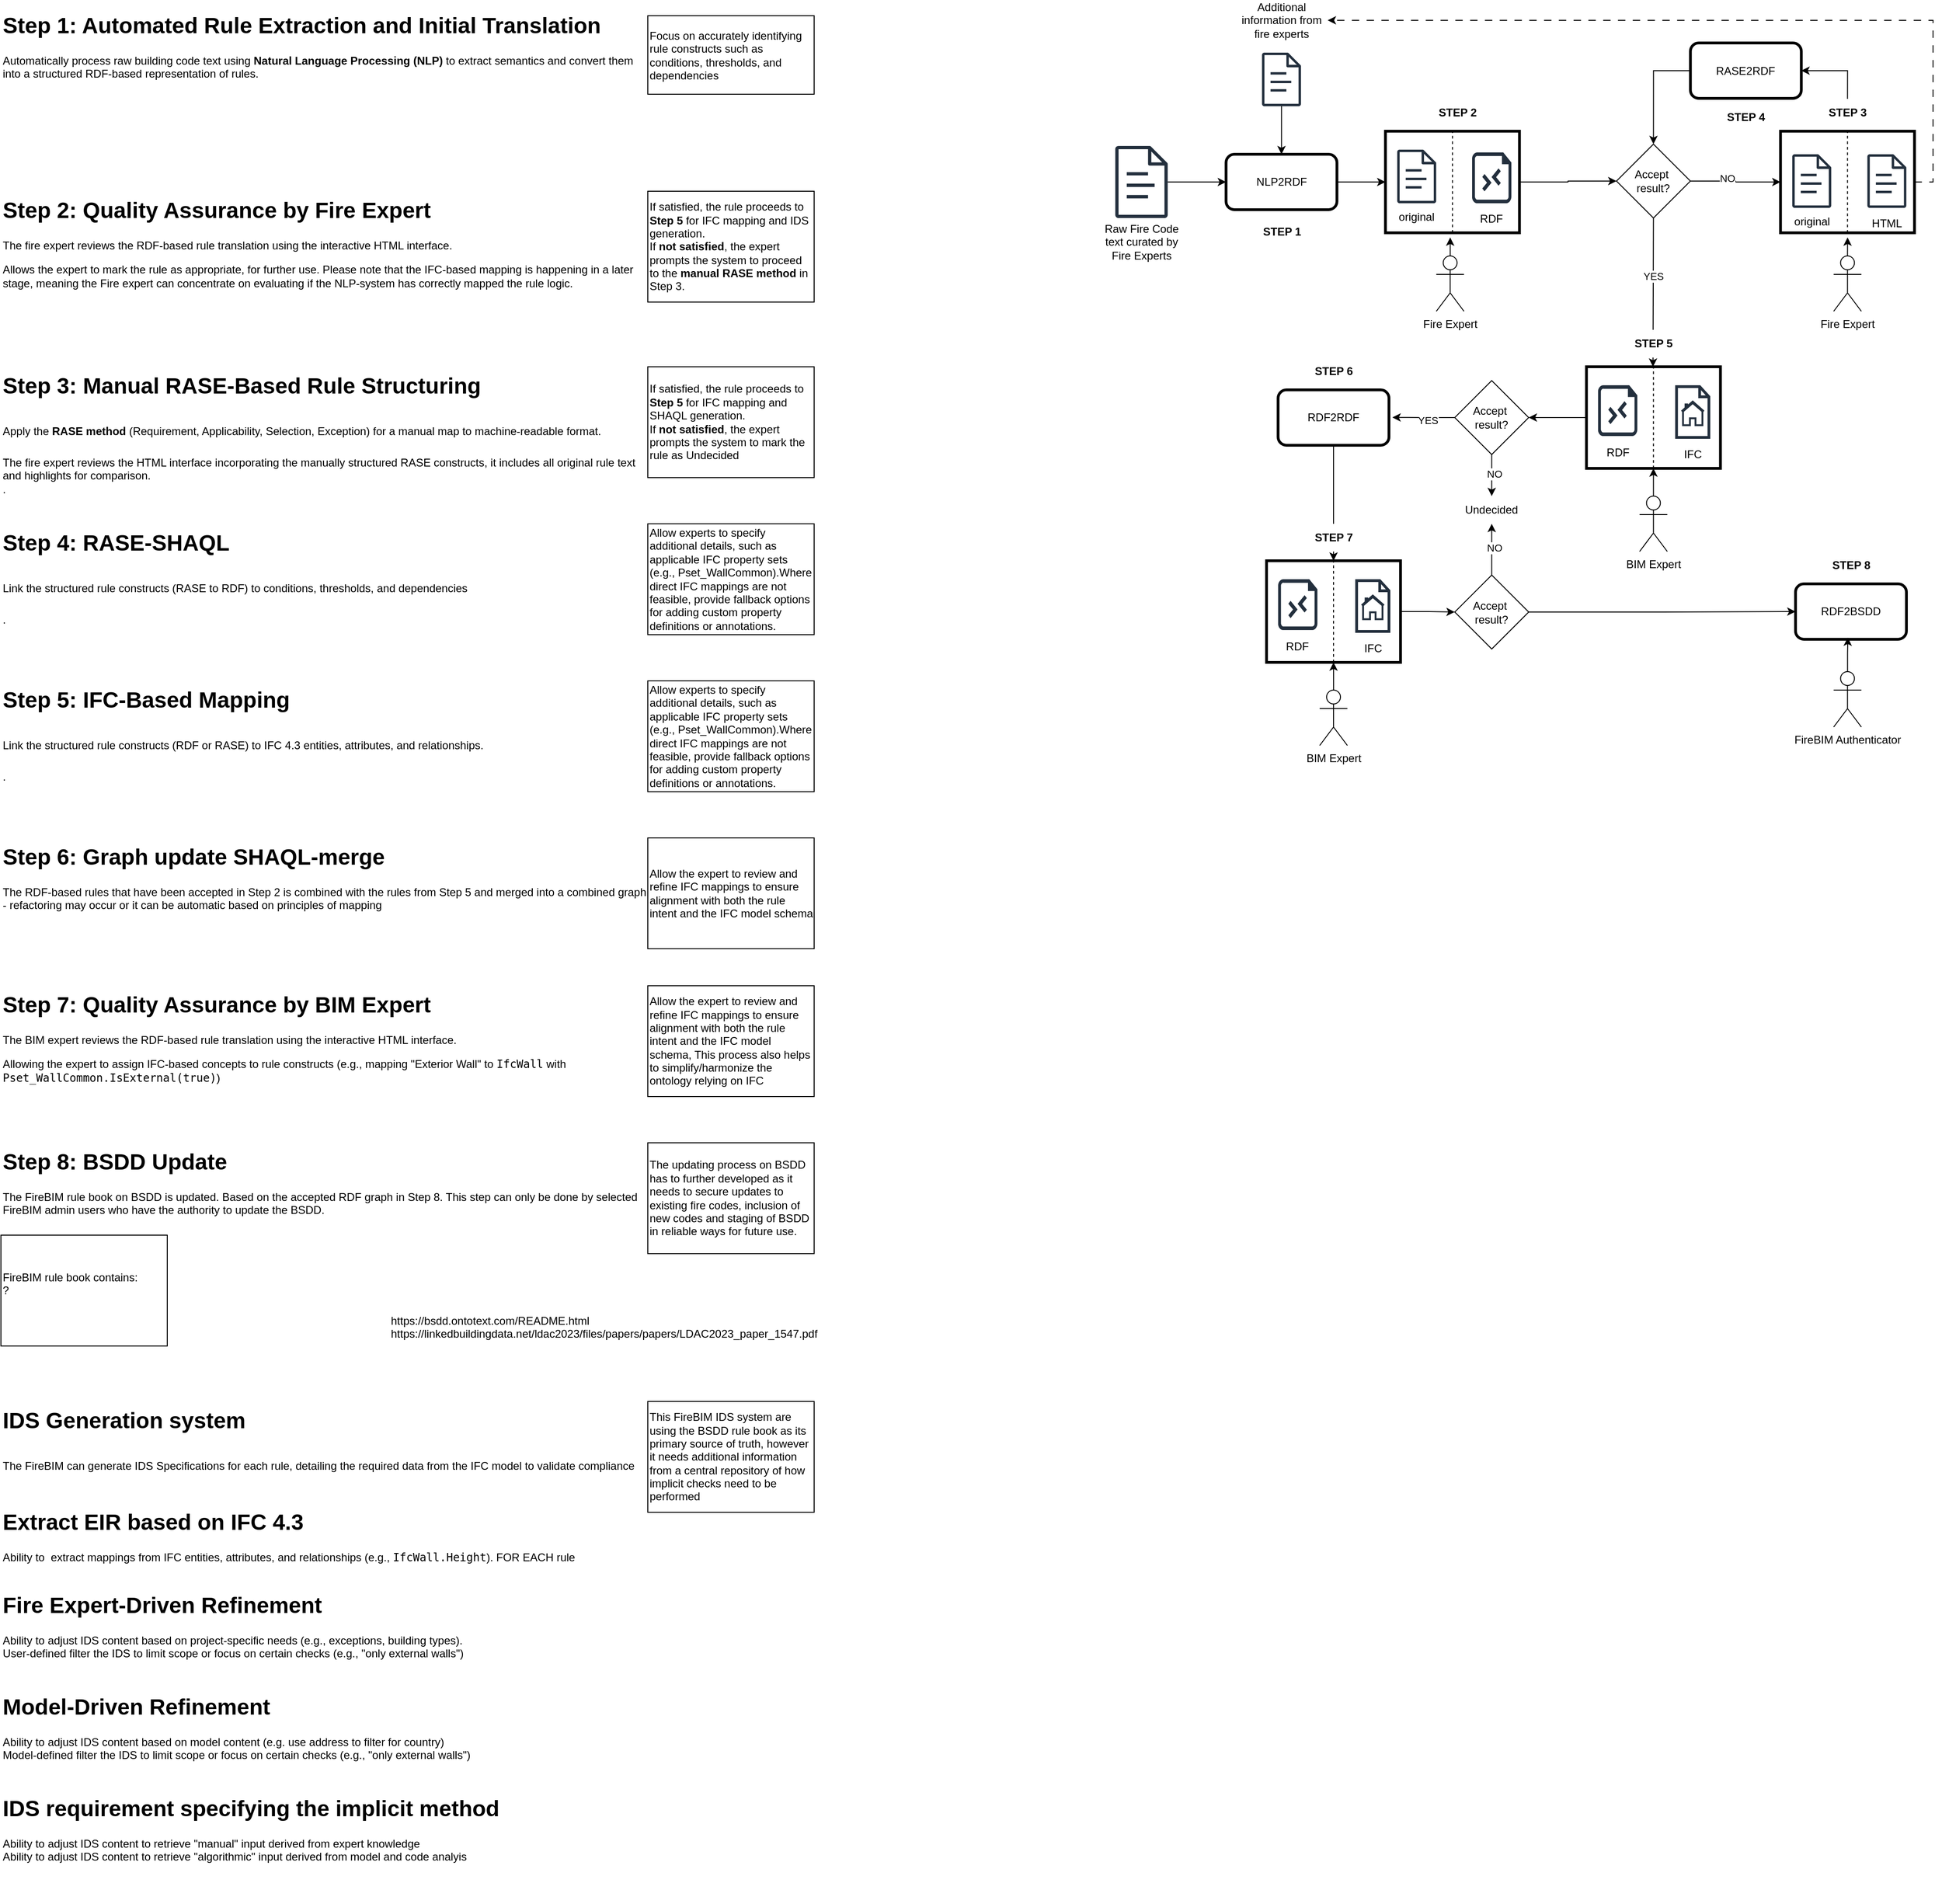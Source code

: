 <mxfile version="24.8.6">
  <diagram name="Page-1" id="r5hVRslawZsMWMXb4wWY">
    <mxGraphModel dx="1509" dy="903" grid="1" gridSize="10" guides="1" tooltips="1" connect="1" arrows="1" fold="1" page="1" pageScale="1" pageWidth="850" pageHeight="1100" math="0" shadow="0">
      <root>
        <mxCell id="0" />
        <mxCell id="1" parent="0" />
        <mxCell id="cowbU3c1tZKaxY06-JKs-1" value="&lt;h1 style=&quot;margin-top: 0px;&quot;&gt;Step 1: Automated Rule Extraction and Initial Translation&lt;/h1&gt;&lt;p&gt;&lt;span style=&quot;background-color: initial;&quot;&gt;Automatically process raw building code text using &lt;/span&gt;&lt;strong style=&quot;background-color: initial;&quot;&gt;Natural Language Processing (NLP)&lt;/strong&gt;&lt;span style=&quot;background-color: initial;&quot;&gt; to extract semantics and convert them into a structured RDF-based representation of rules.&lt;/span&gt;&lt;/p&gt;" style="text;html=1;whiteSpace=wrap;overflow=hidden;rounded=0;" vertex="1" parent="1">
          <mxGeometry x="40" y="50" width="700" height="130" as="geometry" />
        </mxCell>
        <mxCell id="cowbU3c1tZKaxY06-JKs-2" value="Focus on accurately identifying rule constructs such as conditions, thresholds, and dependencies" style="rounded=0;whiteSpace=wrap;html=1;align=left;" vertex="1" parent="1">
          <mxGeometry x="740" y="60" width="180" height="85" as="geometry" />
        </mxCell>
        <mxCell id="cowbU3c1tZKaxY06-JKs-3" value="&lt;h1 style=&quot;margin-top: 0px;&quot;&gt;Step 2: Quality Assurance by Fire Expert&lt;/h1&gt;&lt;p&gt;The fire expert reviews the RDF-based rule translation using the interactive HTML interface.&lt;/p&gt;&lt;p&gt;Allows the expert to mark the rule as appropriate, for further use. Please note that the IFC-based mapping is happening in a later stage, meaning the Fire expert can concentrate on evaluating if the NLP-system has correctly mapped the rule logic.&amp;nbsp;&amp;nbsp;&lt;/p&gt;" style="text;html=1;whiteSpace=wrap;overflow=hidden;rounded=0;" vertex="1" parent="1">
          <mxGeometry x="40" y="250" width="700" height="120" as="geometry" />
        </mxCell>
        <mxCell id="cowbU3c1tZKaxY06-JKs-5" value="If satisfied, the rule proceeds to &lt;strong&gt;Step 5&lt;/strong&gt; for IFC mapping and IDS generation.&lt;div&gt;If &lt;strong&gt;not satisfied&lt;/strong&gt;, the expert prompts the system to proceed to the &lt;strong&gt;manual RASE method&lt;/strong&gt; in Step 3.&lt;/div&gt;" style="rounded=0;whiteSpace=wrap;html=1;align=left;" vertex="1" parent="1">
          <mxGeometry x="740" y="250" width="180" height="120" as="geometry" />
        </mxCell>
        <mxCell id="cowbU3c1tZKaxY06-JKs-6" value="&lt;h1 style=&quot;margin-top: 0px;&quot;&gt;Step 3:&amp;nbsp;&lt;span style=&quot;background-color: initial;&quot;&gt;Manual RASE-Based Rule Structuring&lt;/span&gt;&lt;/h1&gt;&lt;h1 style=&quot;margin-top: 0px;&quot;&gt;&lt;span style=&quot;background-color: initial; font-size: 12px; font-weight: normal;&quot;&gt;Apply the &lt;/span&gt;&lt;strong style=&quot;background-color: initial; font-size: 12px;&quot;&gt;RASE method&lt;/strong&gt;&lt;span style=&quot;background-color: initial; font-size: 12px; font-weight: normal;&quot;&gt; (Requirement, Applicability, Selection, Exception) for a manual map to&lt;/span&gt;&lt;span style=&quot;background-color: initial; font-size: 12px; font-weight: normal;&quot;&gt;&amp;nbsp;machine-readable format&lt;/span&gt;&lt;span style=&quot;background-color: initial; font-size: 12px; font-weight: normal;&quot;&gt;.&lt;/span&gt;&lt;/h1&gt;&lt;div&gt;&lt;span style=&quot;background-color: initial;&quot;&gt;The fire expert reviews the&amp;nbsp;&lt;/span&gt;HTML interface incorporating the manually structured RASE constructs, it includes all original rule text and highlights for comparison.&lt;span style=&quot;background-color: initial; font-size: 12px; font-weight: normal;&quot;&gt;&lt;/span&gt;&lt;/div&gt;&lt;div&gt;.&lt;/div&gt;" style="text;html=1;whiteSpace=wrap;overflow=hidden;rounded=0;" vertex="1" parent="1">
          <mxGeometry x="40" y="440" width="700" height="150" as="geometry" />
        </mxCell>
        <mxCell id="cowbU3c1tZKaxY06-JKs-7" value="If satisfied, the rule proceeds to &lt;strong&gt;Step 5&lt;/strong&gt; for IFC mapping and SHAQL generation.&lt;div&gt;If &lt;strong&gt;not satisfied&lt;/strong&gt;, the expert prompts the system to mark the rule as Undecided&lt;/div&gt;" style="rounded=0;whiteSpace=wrap;html=1;align=left;" vertex="1" parent="1">
          <mxGeometry x="740" y="440" width="180" height="120" as="geometry" />
        </mxCell>
        <mxCell id="cowbU3c1tZKaxY06-JKs-8" value="&lt;h1 style=&quot;margin-top: 0px;&quot;&gt;Step 5:&amp;nbsp;&lt;span style=&quot;background-color: initial;&quot;&gt;IFC-Based Mapping&lt;/span&gt;&lt;/h1&gt;&lt;h1 style=&quot;margin-top: 0px;&quot;&gt;&lt;span style=&quot;font-size: 12px; font-weight: 400;&quot;&gt;Link the structured rule constructs (RDF or RASE) to IFC 4.3 entities, attributes, and relationships.&lt;/span&gt;&lt;/h1&gt;&lt;div&gt;.&lt;/div&gt;" style="text;html=1;whiteSpace=wrap;overflow=hidden;rounded=0;" vertex="1" parent="1">
          <mxGeometry x="40" y="780" width="700" height="150" as="geometry" />
        </mxCell>
        <mxCell id="cowbU3c1tZKaxY06-JKs-9" value="Allow experts to specify additional details, such as applicable IFC property sets (e.g., Pset_WallCommon).Where direct IFC mappings are not feasible, provide fallback options for adding custom property definitions or annotations." style="rounded=0;whiteSpace=wrap;html=1;align=left;" vertex="1" parent="1">
          <mxGeometry x="740" y="780" width="180" height="120" as="geometry" />
        </mxCell>
        <mxCell id="cowbU3c1tZKaxY06-JKs-10" value="&lt;h1 style=&quot;margin-top: 0px;&quot;&gt;Step 4: RASE-SHAQL&lt;/h1&gt;&lt;h1 style=&quot;margin-top: 0px;&quot;&gt;&lt;span style=&quot;font-size: 12px; font-weight: 400;&quot;&gt;Link the structured rule constructs (RASE to RDF) to&amp;nbsp;&lt;/span&gt;&lt;span style=&quot;background-color: initial; font-size: 12px; font-weight: normal;&quot;&gt;conditions, thresholds, and dependencies&lt;/span&gt;&lt;/h1&gt;&lt;div&gt;.&lt;/div&gt;" style="text;html=1;whiteSpace=wrap;overflow=hidden;rounded=0;" vertex="1" parent="1">
          <mxGeometry x="40" y="610" width="700" height="150" as="geometry" />
        </mxCell>
        <mxCell id="cowbU3c1tZKaxY06-JKs-11" value="Allow experts to specify additional details, such as applicable IFC property sets (e.g., Pset_WallCommon).Where direct IFC mappings are not feasible, provide fallback options for adding custom property definitions or annotations." style="rounded=0;whiteSpace=wrap;html=1;align=left;" vertex="1" parent="1">
          <mxGeometry x="740" y="610" width="180" height="120" as="geometry" />
        </mxCell>
        <mxCell id="cowbU3c1tZKaxY06-JKs-12" value="&lt;h1 style=&quot;margin-top: 0px;&quot;&gt;Step 6: Graph update SHAQL-merge&lt;/h1&gt;&lt;p&gt;The RDF-based rules that have been accepted in Step 2 is combined with the rules from Step 5 and merged into a combined graph - refactoring may occur or it can be automatic based on principles of mapping&lt;/p&gt;" style="text;html=1;whiteSpace=wrap;overflow=hidden;rounded=0;" vertex="1" parent="1">
          <mxGeometry x="40" y="950" width="700" height="120" as="geometry" />
        </mxCell>
        <mxCell id="cowbU3c1tZKaxY06-JKs-13" value="Allow the expert to review and refine IFC mappings to ensure alignment with both the rule intent and the IFC model schema" style="rounded=0;whiteSpace=wrap;html=1;align=left;" vertex="1" parent="1">
          <mxGeometry x="740" y="950" width="180" height="120" as="geometry" />
        </mxCell>
        <mxCell id="cowbU3c1tZKaxY06-JKs-14" value="&lt;h1 style=&quot;margin-top: 0px;&quot;&gt;Step 7: Quality Assurance by BIM Expert&lt;/h1&gt;&lt;p&gt;The BIM expert reviews the RDF-based rule translation using the interactive HTML interface.&lt;/p&gt;&lt;p&gt;Allowing the expert to assign IFC-based concepts to rule constructs (e.g., mapping &quot;Exterior Wall&quot; to &lt;code&gt;IfcWall&lt;/code&gt; with &lt;code&gt;Pset_WallCommon.IsExternal(true)&lt;/code&gt;)&lt;/p&gt;" style="text;html=1;whiteSpace=wrap;overflow=hidden;rounded=0;" vertex="1" parent="1">
          <mxGeometry x="40" y="1110" width="700" height="120" as="geometry" />
        </mxCell>
        <mxCell id="cowbU3c1tZKaxY06-JKs-15" value="Allow the expert to review and refine IFC mappings to ensure alignment with both the rule intent and the IFC model schema, This process also helps to simplify/harmonize the ontology relying on IFC" style="rounded=0;whiteSpace=wrap;html=1;align=left;" vertex="1" parent="1">
          <mxGeometry x="740" y="1110" width="180" height="120" as="geometry" />
        </mxCell>
        <mxCell id="cowbU3c1tZKaxY06-JKs-16" value="&lt;h1 style=&quot;margin-top: 0px;&quot;&gt;Step 8: BSDD Update&lt;/h1&gt;&lt;p&gt;The FireBIM rule book on BSDD is updated. Based on the accepted RDF graph in Step 8. This step can only be done by selected FireBIM admin users who have the authority to update the BSDD.&amp;nbsp;&lt;br&gt;&amp;nbsp;&amp;nbsp;&lt;/p&gt;" style="text;html=1;whiteSpace=wrap;overflow=hidden;rounded=0;" vertex="1" parent="1">
          <mxGeometry x="40" y="1280" width="700" height="120" as="geometry" />
        </mxCell>
        <mxCell id="cowbU3c1tZKaxY06-JKs-17" value="The updating process on BSDD has to further developed as it needs to secure updates to existing fire codes, inclusion of new codes and staging of BSDD in reliable ways for future use." style="rounded=0;whiteSpace=wrap;html=1;align=left;" vertex="1" parent="1">
          <mxGeometry x="740" y="1280" width="180" height="120" as="geometry" />
        </mxCell>
        <mxCell id="cowbU3c1tZKaxY06-JKs-18" value="&lt;h1 style=&quot;margin-top: 0px;&quot;&gt;&lt;span style=&quot;background-color: initial;&quot;&gt;IDS Generation system&lt;/span&gt;&lt;/h1&gt;&lt;h1 style=&quot;margin-top: 0px;&quot;&gt;&lt;span style=&quot;background-color: initial; font-size: 12px; font-weight: normal;&quot;&gt;The FireBIM can g&lt;/span&gt;&lt;span style=&quot;background-color: initial; font-size: 12px; font-weight: normal;&quot;&gt;enerate IDS Specifications&amp;nbsp;&lt;/span&gt;&lt;span style=&quot;background-color: initial; font-size: 12px; font-weight: normal;&quot;&gt;for each rule, detailing the required data from the IFC model to validate compliance&lt;/span&gt;&lt;/h1&gt;" style="text;html=1;whiteSpace=wrap;overflow=hidden;rounded=0;" vertex="1" parent="1">
          <mxGeometry x="40" y="1560" width="700" height="120" as="geometry" />
        </mxCell>
        <mxCell id="cowbU3c1tZKaxY06-JKs-19" value="This FireBIM IDS system are using the BSDD rule book as its primary source of truth, however it needs additional information from a central repository of how implicit checks need to be performed" style="rounded=0;whiteSpace=wrap;html=1;align=left;" vertex="1" parent="1">
          <mxGeometry x="740" y="1560" width="180" height="120" as="geometry" />
        </mxCell>
        <mxCell id="cowbU3c1tZKaxY06-JKs-20" value="&lt;h1 style=&quot;margin-top: 0px;&quot;&gt;Extract EIR based on IFC 4.3&lt;/h1&gt;&lt;div&gt;Ability to&amp;nbsp; extract mappings from IFC entities, attributes, and relationships (e.g., &lt;code&gt;IfcWall.Height&lt;/code&gt;). FOR EACH rule&lt;/div&gt;&lt;p&gt;&amp;nbsp;&amp;nbsp;&lt;/p&gt;" style="text;html=1;whiteSpace=wrap;overflow=hidden;rounded=0;" vertex="1" parent="1">
          <mxGeometry x="40" y="1670" width="700" height="120" as="geometry" />
        </mxCell>
        <mxCell id="cowbU3c1tZKaxY06-JKs-21" value="FireBIM rule book contains:&lt;br&gt;?&lt;br&gt;&lt;div&gt;&lt;br&gt;&lt;/div&gt;" style="rounded=0;whiteSpace=wrap;html=1;align=left;" vertex="1" parent="1">
          <mxGeometry x="40" y="1380" width="180" height="120" as="geometry" />
        </mxCell>
        <UserObject label="https://bsdd.ontotext.com/README.html&#xa;https://linkedbuildingdata.net/ldac2023/files/papers/papers/LDAC2023_paper_1547.pdf" link="chrome-extension://efaidnbmnnnibpcajpcglclefindmkaj/https://linkedbuildingdata.net/ldac2023/files/papers/papers/LDAC2023_paper_1547.pdf" id="cowbU3c1tZKaxY06-JKs-22">
          <mxCell style="text;whiteSpace=wrap;" vertex="1" parent="1">
            <mxGeometry x="460" y="1459" width="560" height="50" as="geometry" />
          </mxCell>
        </UserObject>
        <mxCell id="cowbU3c1tZKaxY06-JKs-23" value="&lt;h1 style=&quot;margin-top: 0px;&quot;&gt;Fire Expert-Driven Refinement&lt;/h1&gt;&lt;div&gt;Ability to&amp;nbsp;&lt;span style=&quot;background-color: initial;&quot;&gt;adjust IDS content based on project-specific needs (e.g., exceptions, building types).&lt;/span&gt;&lt;br&gt;&lt;/div&gt;&lt;div&gt;User-defined filter the IDS to limit scope or focus on certain checks (e.g., &quot;only external walls&quot;)&lt;span style=&quot;background-color: initial;&quot;&gt;&lt;/span&gt;&lt;/div&gt;" style="text;html=1;whiteSpace=wrap;overflow=hidden;rounded=0;" vertex="1" parent="1">
          <mxGeometry x="40" y="1760" width="700" height="120" as="geometry" />
        </mxCell>
        <mxCell id="cowbU3c1tZKaxY06-JKs-24" value="&lt;h1 style=&quot;margin-top: 0px;&quot;&gt;Model-Driven Refinement&lt;/h1&gt;&lt;div&gt;Ability to&amp;nbsp;&lt;span style=&quot;background-color: initial;&quot;&gt;adjust IDS content based on model content (e.g. use address to filter for country)&lt;/span&gt;&lt;br&gt;&lt;/div&gt;&lt;div&gt;Model-defined filter the IDS to limit scope or focus on certain checks (e.g., &quot;only external walls&quot;)&lt;span style=&quot;background-color: initial;&quot;&gt;&lt;/span&gt;&lt;/div&gt;" style="text;html=1;whiteSpace=wrap;overflow=hidden;rounded=0;" vertex="1" parent="1">
          <mxGeometry x="40" y="1870" width="700" height="120" as="geometry" />
        </mxCell>
        <mxCell id="cowbU3c1tZKaxY06-JKs-25" value="&lt;h1 style=&quot;margin-top: 0px;&quot;&gt;IDS requirement specifying the implicit method&lt;/h1&gt;&lt;div&gt;Ability to&amp;nbsp;&lt;span style=&quot;background-color: initial;&quot;&gt;adjust IDS content to retrieve &quot;manual&quot; input derived from expert knowledge&lt;/span&gt;&lt;br&gt;&lt;/div&gt;&lt;div&gt;Ability to adjust IDS content to retrieve &quot;algorithmic&quot; input derived from model and code analyis&lt;/div&gt;" style="text;html=1;whiteSpace=wrap;overflow=hidden;rounded=0;" vertex="1" parent="1">
          <mxGeometry x="40" y="1980" width="700" height="120" as="geometry" />
        </mxCell>
        <mxCell id="cowbU3c1tZKaxY06-JKs-39" style="edgeStyle=orthogonalEdgeStyle;rounded=0;orthogonalLoop=1;jettySize=auto;html=1;exitX=1;exitY=0.5;exitDx=0;exitDy=0;entryX=0;entryY=0.5;entryDx=0;entryDy=0;" edge="1" parent="1" source="cowbU3c1tZKaxY06-JKs-27" target="cowbU3c1tZKaxY06-JKs-34">
          <mxGeometry relative="1" as="geometry" />
        </mxCell>
        <mxCell id="cowbU3c1tZKaxY06-JKs-27" value="NLP2RDF" style="rounded=1;whiteSpace=wrap;html=1;strokeWidth=3;" vertex="1" parent="1">
          <mxGeometry x="1365.75" y="210" width="120" height="60" as="geometry" />
        </mxCell>
        <mxCell id="cowbU3c1tZKaxY06-JKs-86" style="edgeStyle=orthogonalEdgeStyle;rounded=0;orthogonalLoop=1;jettySize=auto;html=1;" edge="1" parent="1" source="cowbU3c1tZKaxY06-JKs-28">
          <mxGeometry relative="1" as="geometry">
            <mxPoint x="1608.25" y="300" as="targetPoint" />
          </mxGeometry>
        </mxCell>
        <mxCell id="cowbU3c1tZKaxY06-JKs-28" value="Fire Expert" style="shape=umlActor;verticalLabelPosition=bottom;verticalAlign=top;html=1;outlineConnect=0;" vertex="1" parent="1">
          <mxGeometry x="1593.25" y="320" width="30" height="60" as="geometry" />
        </mxCell>
        <mxCell id="cowbU3c1tZKaxY06-JKs-71" style="edgeStyle=orthogonalEdgeStyle;rounded=0;orthogonalLoop=1;jettySize=auto;html=1;exitX=1;exitY=0.5;exitDx=0;exitDy=0;entryX=0;entryY=0.5;entryDx=0;entryDy=0;" edge="1" parent="1" source="cowbU3c1tZKaxY06-JKs-34" target="cowbU3c1tZKaxY06-JKs-66">
          <mxGeometry relative="1" as="geometry" />
        </mxCell>
        <mxCell id="cowbU3c1tZKaxY06-JKs-34" value="" style="rounded=0;whiteSpace=wrap;html=1;strokeWidth=3;" vertex="1" parent="1">
          <mxGeometry x="1538.25" y="185" width="145" height="110" as="geometry" />
        </mxCell>
        <mxCell id="cowbU3c1tZKaxY06-JKs-38" style="edgeStyle=orthogonalEdgeStyle;rounded=0;orthogonalLoop=1;jettySize=auto;html=1;entryX=0;entryY=0.5;entryDx=0;entryDy=0;" edge="1" parent="1" source="cowbU3c1tZKaxY06-JKs-37" target="cowbU3c1tZKaxY06-JKs-27">
          <mxGeometry relative="1" as="geometry" />
        </mxCell>
        <mxCell id="cowbU3c1tZKaxY06-JKs-37" value="" style="sketch=0;outlineConnect=0;fontColor=#232F3E;gradientColor=none;fillColor=#232F3D;strokeColor=none;dashed=0;verticalLabelPosition=bottom;verticalAlign=top;align=center;html=1;fontSize=12;fontStyle=0;aspect=fixed;pointerEvents=1;shape=mxgraph.aws4.document;strokeWidth=1;" vertex="1" parent="1">
          <mxGeometry x="1245.75" y="201" width="57" height="78" as="geometry" />
        </mxCell>
        <mxCell id="cowbU3c1tZKaxY06-JKs-42" value="" style="sketch=0;outlineConnect=0;fontColor=#232F3E;gradientColor=none;fillColor=#232F3D;strokeColor=none;dashed=0;verticalLabelPosition=bottom;verticalAlign=top;align=center;html=1;fontSize=12;fontStyle=0;aspect=fixed;pointerEvents=1;shape=mxgraph.aws4.document;strokeWidth=1;" vertex="1" parent="1">
          <mxGeometry x="1550.87" y="205" width="42.38" height="58" as="geometry" />
        </mxCell>
        <mxCell id="cowbU3c1tZKaxY06-JKs-44" value="original" style="text;html=1;align=center;verticalAlign=middle;whiteSpace=wrap;rounded=0;" vertex="1" parent="1">
          <mxGeometry x="1542.06" y="263" width="60" height="30" as="geometry" />
        </mxCell>
        <mxCell id="cowbU3c1tZKaxY06-JKs-45" value="RDF" style="text;html=1;align=center;verticalAlign=middle;whiteSpace=wrap;rounded=0;" vertex="1" parent="1">
          <mxGeometry x="1623.25" y="265" width="60" height="30" as="geometry" />
        </mxCell>
        <mxCell id="cowbU3c1tZKaxY06-JKs-46" value="" style="endArrow=none;dashed=1;html=1;rounded=0;exitX=0.5;exitY=1;exitDx=0;exitDy=0;entryX=0.5;entryY=0;entryDx=0;entryDy=0;" edge="1" parent="1" source="cowbU3c1tZKaxY06-JKs-34" target="cowbU3c1tZKaxY06-JKs-34">
          <mxGeometry width="50" height="50" relative="1" as="geometry">
            <mxPoint x="1563.25" y="235" as="sourcePoint" />
            <mxPoint x="1683.25" y="335" as="targetPoint" />
          </mxGeometry>
        </mxCell>
        <mxCell id="cowbU3c1tZKaxY06-JKs-102" style="edgeStyle=orthogonalEdgeStyle;rounded=0;orthogonalLoop=1;jettySize=auto;html=1;exitX=0;exitY=0.5;exitDx=0;exitDy=0;entryX=1;entryY=0.5;entryDx=0;entryDy=0;" edge="1" parent="1" source="cowbU3c1tZKaxY06-JKs-48" target="cowbU3c1tZKaxY06-JKs-89">
          <mxGeometry relative="1" as="geometry" />
        </mxCell>
        <mxCell id="cowbU3c1tZKaxY06-JKs-48" value="" style="rounded=0;whiteSpace=wrap;html=1;strokeWidth=3;" vertex="1" parent="1">
          <mxGeometry x="1755.75" y="440" width="145" height="110" as="geometry" />
        </mxCell>
        <mxCell id="cowbU3c1tZKaxY06-JKs-51" value="RDF" style="text;html=1;align=center;verticalAlign=middle;whiteSpace=wrap;rounded=0;" vertex="1" parent="1">
          <mxGeometry x="1759.56" y="518" width="60" height="30" as="geometry" />
        </mxCell>
        <mxCell id="cowbU3c1tZKaxY06-JKs-52" value="IFC" style="text;html=1;align=center;verticalAlign=middle;whiteSpace=wrap;rounded=0;" vertex="1" parent="1">
          <mxGeometry x="1840.75" y="520" width="60" height="30" as="geometry" />
        </mxCell>
        <mxCell id="cowbU3c1tZKaxY06-JKs-53" value="" style="endArrow=none;dashed=1;html=1;rounded=0;exitX=0.5;exitY=1;exitDx=0;exitDy=0;entryX=0.5;entryY=0;entryDx=0;entryDy=0;" edge="1" parent="1" source="cowbU3c1tZKaxY06-JKs-48" target="cowbU3c1tZKaxY06-JKs-48">
          <mxGeometry width="50" height="50" relative="1" as="geometry">
            <mxPoint x="1780.75" y="490" as="sourcePoint" />
            <mxPoint x="1900.75" y="590" as="targetPoint" />
          </mxGeometry>
        </mxCell>
        <mxCell id="cowbU3c1tZKaxY06-JKs-55" value="" style="verticalLabelPosition=bottom;html=1;verticalAlign=top;align=center;shape=mxgraph.azure.rdp_remoting_file;pointerEvents=1;gradientColor=none;fillColor=#232F3D;strokeColor=none;" vertex="1" parent="1">
          <mxGeometry x="1632" y="208" width="42.5" height="55" as="geometry" />
        </mxCell>
        <mxCell id="cowbU3c1tZKaxY06-JKs-56" value="" style="verticalLabelPosition=bottom;html=1;verticalAlign=top;align=center;shape=mxgraph.azure.rdp_remoting_file;pointerEvents=1;gradientColor=none;fillColor=#232F3D;strokeColor=none;" vertex="1" parent="1">
          <mxGeometry x="1768.31" y="460" width="42.5" height="55" as="geometry" />
        </mxCell>
        <mxCell id="cowbU3c1tZKaxY06-JKs-62" value="" style="group" vertex="1" connectable="0" parent="1">
          <mxGeometry x="1853.25" y="461.5" width="35" height="55" as="geometry" />
        </mxCell>
        <mxCell id="cowbU3c1tZKaxY06-JKs-59" value="" style="html=1;verticalLabelPosition=bottom;align=center;labelBackgroundColor=#ffffff;verticalAlign=top;strokeWidth=3;strokeColor=#232F3D;shadow=0;dashed=0;shape=mxgraph.ios7.icons.document;" vertex="1" parent="cowbU3c1tZKaxY06-JKs-62">
          <mxGeometry width="35" height="55" as="geometry" />
        </mxCell>
        <mxCell id="cowbU3c1tZKaxY06-JKs-61" value="" style="html=1;verticalLabelPosition=bottom;align=center;labelBackgroundColor=#ffffff;verticalAlign=top;strokeWidth=2;strokeColor=#232F3D;shadow=0;dashed=0;shape=mxgraph.ios7.icons.home;" vertex="1" parent="cowbU3c1tZKaxY06-JKs-62">
          <mxGeometry x="5.5" y="16.25" width="24" height="25.5" as="geometry" />
        </mxCell>
        <mxCell id="cowbU3c1tZKaxY06-JKs-69" style="edgeStyle=orthogonalEdgeStyle;rounded=0;orthogonalLoop=1;jettySize=auto;html=1;exitX=0.5;exitY=1;exitDx=0;exitDy=0;" edge="1" parent="1" source="cowbU3c1tZKaxY06-JKs-66">
          <mxGeometry relative="1" as="geometry">
            <mxPoint x="1827.75" y="440" as="targetPoint" />
          </mxGeometry>
        </mxCell>
        <mxCell id="cowbU3c1tZKaxY06-JKs-70" value="YES" style="edgeLabel;html=1;align=center;verticalAlign=middle;resizable=0;points=[];" vertex="1" connectable="0" parent="cowbU3c1tZKaxY06-JKs-69">
          <mxGeometry x="-0.215" relative="1" as="geometry">
            <mxPoint as="offset" />
          </mxGeometry>
        </mxCell>
        <mxCell id="cowbU3c1tZKaxY06-JKs-78" style="edgeStyle=orthogonalEdgeStyle;rounded=0;orthogonalLoop=1;jettySize=auto;html=1;exitX=1;exitY=0.5;exitDx=0;exitDy=0;entryX=0;entryY=0.5;entryDx=0;entryDy=0;" edge="1" parent="1" source="cowbU3c1tZKaxY06-JKs-66" target="cowbU3c1tZKaxY06-JKs-72">
          <mxGeometry relative="1" as="geometry" />
        </mxCell>
        <mxCell id="cowbU3c1tZKaxY06-JKs-82" value="NO" style="edgeLabel;html=1;align=center;verticalAlign=middle;resizable=0;points=[];" vertex="1" connectable="0" parent="cowbU3c1tZKaxY06-JKs-78">
          <mxGeometry x="-0.213" y="3" relative="1" as="geometry">
            <mxPoint as="offset" />
          </mxGeometry>
        </mxCell>
        <mxCell id="cowbU3c1tZKaxY06-JKs-66" value="Accept&amp;nbsp;&lt;div&gt;result?&lt;/div&gt;" style="rhombus;whiteSpace=wrap;html=1;" vertex="1" parent="1">
          <mxGeometry x="1788.25" y="199" width="80" height="80" as="geometry" />
        </mxCell>
        <mxCell id="cowbU3c1tZKaxY06-JKs-94" style="edgeStyle=orthogonalEdgeStyle;rounded=0;orthogonalLoop=1;jettySize=auto;html=1;exitX=1;exitY=0.5;exitDx=0;exitDy=0;entryX=1;entryY=0.5;entryDx=0;entryDy=0;dashed=1;dashPattern=8 8;" edge="1" parent="1" source="cowbU3c1tZKaxY06-JKs-72" target="cowbU3c1tZKaxY06-JKs-93">
          <mxGeometry relative="1" as="geometry" />
        </mxCell>
        <mxCell id="cowbU3c1tZKaxY06-JKs-72" value="" style="rounded=0;whiteSpace=wrap;html=1;strokeWidth=3;" vertex="1" parent="1">
          <mxGeometry x="1965.75" y="185" width="145" height="110" as="geometry" />
        </mxCell>
        <mxCell id="cowbU3c1tZKaxY06-JKs-73" value="" style="sketch=0;outlineConnect=0;fontColor=#232F3E;gradientColor=none;fillColor=#232F3D;strokeColor=none;dashed=0;verticalLabelPosition=bottom;verticalAlign=top;align=center;html=1;fontSize=12;fontStyle=0;aspect=fixed;pointerEvents=1;shape=mxgraph.aws4.document;strokeWidth=1;" vertex="1" parent="1">
          <mxGeometry x="1978.37" y="210" width="42.38" height="58" as="geometry" />
        </mxCell>
        <mxCell id="cowbU3c1tZKaxY06-JKs-74" value="original" style="text;html=1;align=center;verticalAlign=middle;whiteSpace=wrap;rounded=0;" vertex="1" parent="1">
          <mxGeometry x="1969.56" y="268" width="60" height="30" as="geometry" />
        </mxCell>
        <mxCell id="cowbU3c1tZKaxY06-JKs-75" value="HTML" style="text;html=1;align=center;verticalAlign=middle;whiteSpace=wrap;rounded=0;" vertex="1" parent="1">
          <mxGeometry x="2050.75" y="270" width="60" height="30" as="geometry" />
        </mxCell>
        <mxCell id="cowbU3c1tZKaxY06-JKs-76" value="" style="endArrow=none;dashed=1;html=1;rounded=0;exitX=0.5;exitY=1;exitDx=0;exitDy=0;entryX=0.5;entryY=0;entryDx=0;entryDy=0;" edge="1" parent="1" source="cowbU3c1tZKaxY06-JKs-72" target="cowbU3c1tZKaxY06-JKs-72">
          <mxGeometry width="50" height="50" relative="1" as="geometry">
            <mxPoint x="1990.75" y="240" as="sourcePoint" />
            <mxPoint x="2110.75" y="340" as="targetPoint" />
          </mxGeometry>
        </mxCell>
        <mxCell id="cowbU3c1tZKaxY06-JKs-81" value="" style="sketch=0;outlineConnect=0;fontColor=#232F3E;gradientColor=none;fillColor=#232F3D;strokeColor=none;dashed=0;verticalLabelPosition=bottom;verticalAlign=top;align=center;html=1;fontSize=12;fontStyle=0;aspect=fixed;pointerEvents=1;shape=mxgraph.aws4.document;strokeWidth=1;" vertex="1" parent="1">
          <mxGeometry x="2059.62" y="210" width="42.38" height="58" as="geometry" />
        </mxCell>
        <mxCell id="cowbU3c1tZKaxY06-JKs-87" style="edgeStyle=orthogonalEdgeStyle;rounded=0;orthogonalLoop=1;jettySize=auto;html=1;exitX=0.5;exitY=0;exitDx=0;exitDy=0;exitPerimeter=0;" edge="1" parent="1" source="cowbU3c1tZKaxY06-JKs-85">
          <mxGeometry relative="1" as="geometry">
            <mxPoint x="2038.315" y="300" as="targetPoint" />
          </mxGeometry>
        </mxCell>
        <mxCell id="cowbU3c1tZKaxY06-JKs-85" value="Fire Expert" style="shape=umlActor;verticalLabelPosition=bottom;verticalAlign=top;html=1;outlineConnect=0;" vertex="1" parent="1">
          <mxGeometry x="2023.25" y="320" width="30" height="60" as="geometry" />
        </mxCell>
        <mxCell id="cowbU3c1tZKaxY06-JKs-131" style="edgeStyle=orthogonalEdgeStyle;rounded=0;orthogonalLoop=1;jettySize=auto;html=1;exitX=0.5;exitY=0;exitDx=0;exitDy=0;exitPerimeter=0;entryX=0.5;entryY=1;entryDx=0;entryDy=0;" edge="1" parent="1" source="cowbU3c1tZKaxY06-JKs-88" target="cowbU3c1tZKaxY06-JKs-48">
          <mxGeometry relative="1" as="geometry" />
        </mxCell>
        <mxCell id="cowbU3c1tZKaxY06-JKs-88" value="BIM Expert" style="shape=umlActor;verticalLabelPosition=bottom;verticalAlign=top;html=1;outlineConnect=0;" vertex="1" parent="1">
          <mxGeometry x="1813.25" y="580" width="30" height="60" as="geometry" />
        </mxCell>
        <mxCell id="cowbU3c1tZKaxY06-JKs-104" style="edgeStyle=orthogonalEdgeStyle;rounded=0;orthogonalLoop=1;jettySize=auto;html=1;exitX=0.5;exitY=1;exitDx=0;exitDy=0;entryX=0.5;entryY=0;entryDx=0;entryDy=0;" edge="1" parent="1" source="cowbU3c1tZKaxY06-JKs-89" target="cowbU3c1tZKaxY06-JKs-103">
          <mxGeometry relative="1" as="geometry" />
        </mxCell>
        <mxCell id="cowbU3c1tZKaxY06-JKs-105" value="NO" style="edgeLabel;html=1;align=center;verticalAlign=middle;resizable=0;points=[];" vertex="1" connectable="0" parent="cowbU3c1tZKaxY06-JKs-104">
          <mxGeometry x="-0.088" y="2" relative="1" as="geometry">
            <mxPoint as="offset" />
          </mxGeometry>
        </mxCell>
        <mxCell id="cowbU3c1tZKaxY06-JKs-115" style="edgeStyle=orthogonalEdgeStyle;rounded=0;orthogonalLoop=1;jettySize=auto;html=1;exitX=0;exitY=0.5;exitDx=0;exitDy=0;" edge="1" parent="1" source="cowbU3c1tZKaxY06-JKs-89">
          <mxGeometry relative="1" as="geometry">
            <mxPoint x="1545.75" y="494.857" as="targetPoint" />
          </mxGeometry>
        </mxCell>
        <mxCell id="cowbU3c1tZKaxY06-JKs-116" value="YES" style="edgeLabel;html=1;align=center;verticalAlign=middle;resizable=0;points=[];" vertex="1" connectable="0" parent="cowbU3c1tZKaxY06-JKs-115">
          <mxGeometry x="-0.136" y="3" relative="1" as="geometry">
            <mxPoint as="offset" />
          </mxGeometry>
        </mxCell>
        <mxCell id="cowbU3c1tZKaxY06-JKs-89" value="Accept&amp;nbsp;&lt;div&gt;result?&lt;/div&gt;" style="rhombus;whiteSpace=wrap;html=1;" vertex="1" parent="1">
          <mxGeometry x="1613.25" y="455" width="80" height="80" as="geometry" />
        </mxCell>
        <mxCell id="cowbU3c1tZKaxY06-JKs-95" style="edgeStyle=orthogonalEdgeStyle;rounded=0;orthogonalLoop=1;jettySize=auto;html=1;entryX=0.5;entryY=0;entryDx=0;entryDy=0;" edge="1" parent="1" source="cowbU3c1tZKaxY06-JKs-92" target="cowbU3c1tZKaxY06-JKs-27">
          <mxGeometry relative="1" as="geometry" />
        </mxCell>
        <mxCell id="cowbU3c1tZKaxY06-JKs-92" value="" style="sketch=0;outlineConnect=0;fontColor=#232F3E;gradientColor=none;fillColor=#232F3D;strokeColor=none;dashed=0;verticalLabelPosition=bottom;verticalAlign=top;align=center;html=1;fontSize=12;fontStyle=0;aspect=fixed;pointerEvents=1;shape=mxgraph.aws4.document;strokeWidth=1;" vertex="1" parent="1">
          <mxGeometry x="1404.56" y="100" width="42.38" height="58" as="geometry" />
        </mxCell>
        <mxCell id="cowbU3c1tZKaxY06-JKs-93" value="Additional information from fire experts" style="text;html=1;align=center;verticalAlign=middle;whiteSpace=wrap;rounded=0;" vertex="1" parent="1">
          <mxGeometry x="1375.75" y="50" width="100" height="30" as="geometry" />
        </mxCell>
        <mxCell id="cowbU3c1tZKaxY06-JKs-96" value="Raw Fire Code text curated by Fire Experts" style="text;html=1;align=center;verticalAlign=middle;whiteSpace=wrap;rounded=0;" vertex="1" parent="1">
          <mxGeometry x="1230" y="290" width="88.5" height="30" as="geometry" />
        </mxCell>
        <mxCell id="cowbU3c1tZKaxY06-JKs-97" value="&lt;b&gt;STEP 1&lt;/b&gt;" style="text;html=1;align=center;verticalAlign=middle;whiteSpace=wrap;rounded=0;" vertex="1" parent="1">
          <mxGeometry x="1381.5" y="279" width="88.5" height="30" as="geometry" />
        </mxCell>
        <mxCell id="cowbU3c1tZKaxY06-JKs-98" value="&lt;b&gt;STEP 2&lt;/b&gt;" style="text;html=1;align=center;verticalAlign=middle;whiteSpace=wrap;rounded=0;" vertex="1" parent="1">
          <mxGeometry x="1571.5" y="150" width="88.5" height="30" as="geometry" />
        </mxCell>
        <mxCell id="cowbU3c1tZKaxY06-JKs-113" style="edgeStyle=orthogonalEdgeStyle;rounded=0;orthogonalLoop=1;jettySize=auto;html=1;exitX=0.5;exitY=0;exitDx=0;exitDy=0;entryX=1;entryY=0.5;entryDx=0;entryDy=0;" edge="1" parent="1" source="cowbU3c1tZKaxY06-JKs-99" target="cowbU3c1tZKaxY06-JKs-111">
          <mxGeometry relative="1" as="geometry" />
        </mxCell>
        <mxCell id="cowbU3c1tZKaxY06-JKs-99" value="&lt;b&gt;STEP 3&lt;/b&gt;" style="text;html=1;align=center;verticalAlign=middle;whiteSpace=wrap;rounded=0;fillColor=default;" vertex="1" parent="1">
          <mxGeometry x="1994" y="150" width="88.5" height="30" as="geometry" />
        </mxCell>
        <mxCell id="cowbU3c1tZKaxY06-JKs-101" value="&lt;b&gt;STEP 5&lt;/b&gt;" style="text;html=1;align=center;verticalAlign=middle;whiteSpace=wrap;rounded=0;fillColor=default;" vertex="1" parent="1">
          <mxGeometry x="1784" y="400" width="88.5" height="30" as="geometry" />
        </mxCell>
        <mxCell id="cowbU3c1tZKaxY06-JKs-103" value="Undecided" style="text;html=1;align=center;verticalAlign=middle;whiteSpace=wrap;rounded=0;" vertex="1" parent="1">
          <mxGeometry x="1623.25" y="580" width="60" height="30" as="geometry" />
        </mxCell>
        <mxCell id="cowbU3c1tZKaxY06-JKs-132" style="edgeStyle=orthogonalEdgeStyle;rounded=0;orthogonalLoop=1;jettySize=auto;html=1;exitX=0.5;exitY=1;exitDx=0;exitDy=0;entryX=0.5;entryY=0;entryDx=0;entryDy=0;" edge="1" parent="1" source="cowbU3c1tZKaxY06-JKs-106" target="cowbU3c1tZKaxY06-JKs-117">
          <mxGeometry relative="1" as="geometry" />
        </mxCell>
        <mxCell id="cowbU3c1tZKaxY06-JKs-106" value="RDF2RDF" style="rounded=1;whiteSpace=wrap;html=1;strokeWidth=3;" vertex="1" parent="1">
          <mxGeometry x="1422.06" y="465" width="120" height="60" as="geometry" />
        </mxCell>
        <mxCell id="cowbU3c1tZKaxY06-JKs-107" value="&lt;b&gt;STEP 6&lt;/b&gt;" style="text;html=1;align=center;verticalAlign=middle;whiteSpace=wrap;rounded=0;" vertex="1" parent="1">
          <mxGeometry x="1437.81" y="430" width="88.5" height="30" as="geometry" />
        </mxCell>
        <mxCell id="cowbU3c1tZKaxY06-JKs-114" style="edgeStyle=orthogonalEdgeStyle;rounded=0;orthogonalLoop=1;jettySize=auto;html=1;exitX=0;exitY=0.5;exitDx=0;exitDy=0;entryX=0.5;entryY=0;entryDx=0;entryDy=0;" edge="1" parent="1" source="cowbU3c1tZKaxY06-JKs-111" target="cowbU3c1tZKaxY06-JKs-66">
          <mxGeometry relative="1" as="geometry" />
        </mxCell>
        <mxCell id="cowbU3c1tZKaxY06-JKs-111" value="RASE2RDF" style="rounded=1;whiteSpace=wrap;html=1;strokeWidth=3;" vertex="1" parent="1">
          <mxGeometry x="1868.25" y="89.5" width="120" height="60" as="geometry" />
        </mxCell>
        <mxCell id="cowbU3c1tZKaxY06-JKs-112" value="&lt;b&gt;STEP 4&lt;/b&gt;" style="text;html=1;align=center;verticalAlign=middle;whiteSpace=wrap;rounded=0;" vertex="1" parent="1">
          <mxGeometry x="1884" y="155" width="88.5" height="30" as="geometry" />
        </mxCell>
        <mxCell id="cowbU3c1tZKaxY06-JKs-137" style="edgeStyle=orthogonalEdgeStyle;rounded=0;orthogonalLoop=1;jettySize=auto;html=1;exitX=1;exitY=0.5;exitDx=0;exitDy=0;entryX=0;entryY=0.5;entryDx=0;entryDy=0;" edge="1" parent="1" source="cowbU3c1tZKaxY06-JKs-117" target="cowbU3c1tZKaxY06-JKs-135">
          <mxGeometry relative="1" as="geometry" />
        </mxCell>
        <mxCell id="cowbU3c1tZKaxY06-JKs-117" value="" style="rounded=0;whiteSpace=wrap;html=1;strokeWidth=3;" vertex="1" parent="1">
          <mxGeometry x="1409.56" y="650" width="145" height="110" as="geometry" />
        </mxCell>
        <mxCell id="cowbU3c1tZKaxY06-JKs-118" value="RDF" style="text;html=1;align=center;verticalAlign=middle;whiteSpace=wrap;rounded=0;" vertex="1" parent="1">
          <mxGeometry x="1413.37" y="728" width="60" height="30" as="geometry" />
        </mxCell>
        <mxCell id="cowbU3c1tZKaxY06-JKs-119" value="IFC" style="text;html=1;align=center;verticalAlign=middle;whiteSpace=wrap;rounded=0;" vertex="1" parent="1">
          <mxGeometry x="1494.56" y="730" width="60" height="30" as="geometry" />
        </mxCell>
        <mxCell id="cowbU3c1tZKaxY06-JKs-120" value="" style="endArrow=none;dashed=1;html=1;rounded=0;exitX=0.5;exitY=1;exitDx=0;exitDy=0;entryX=0.5;entryY=0;entryDx=0;entryDy=0;" edge="1" parent="1" source="cowbU3c1tZKaxY06-JKs-117" target="cowbU3c1tZKaxY06-JKs-117">
          <mxGeometry width="50" height="50" relative="1" as="geometry">
            <mxPoint x="1434.56" y="700" as="sourcePoint" />
            <mxPoint x="1554.56" y="800" as="targetPoint" />
          </mxGeometry>
        </mxCell>
        <mxCell id="cowbU3c1tZKaxY06-JKs-121" value="" style="verticalLabelPosition=bottom;html=1;verticalAlign=top;align=center;shape=mxgraph.azure.rdp_remoting_file;pointerEvents=1;gradientColor=none;fillColor=#232F3D;strokeColor=none;" vertex="1" parent="1">
          <mxGeometry x="1422.12" y="670" width="42.5" height="55" as="geometry" />
        </mxCell>
        <mxCell id="cowbU3c1tZKaxY06-JKs-122" value="" style="group" vertex="1" connectable="0" parent="1">
          <mxGeometry x="1507.06" y="671.5" width="35" height="55" as="geometry" />
        </mxCell>
        <mxCell id="cowbU3c1tZKaxY06-JKs-123" value="" style="html=1;verticalLabelPosition=bottom;align=center;labelBackgroundColor=#ffffff;verticalAlign=top;strokeWidth=3;strokeColor=#232F3D;shadow=0;dashed=0;shape=mxgraph.ios7.icons.document;" vertex="1" parent="cowbU3c1tZKaxY06-JKs-122">
          <mxGeometry width="35" height="55" as="geometry" />
        </mxCell>
        <mxCell id="cowbU3c1tZKaxY06-JKs-124" value="" style="html=1;verticalLabelPosition=bottom;align=center;labelBackgroundColor=#ffffff;verticalAlign=top;strokeWidth=2;strokeColor=#232F3D;shadow=0;dashed=0;shape=mxgraph.ios7.icons.home;" vertex="1" parent="cowbU3c1tZKaxY06-JKs-122">
          <mxGeometry x="5.5" y="16.25" width="24" height="25.5" as="geometry" />
        </mxCell>
        <mxCell id="cowbU3c1tZKaxY06-JKs-129" style="edgeStyle=orthogonalEdgeStyle;rounded=0;orthogonalLoop=1;jettySize=auto;html=1;entryX=0.5;entryY=1;entryDx=0;entryDy=0;" edge="1" parent="1" source="cowbU3c1tZKaxY06-JKs-125" target="cowbU3c1tZKaxY06-JKs-117">
          <mxGeometry relative="1" as="geometry" />
        </mxCell>
        <mxCell id="cowbU3c1tZKaxY06-JKs-125" value="BIM Expert" style="shape=umlActor;verticalLabelPosition=bottom;verticalAlign=top;html=1;outlineConnect=0;" vertex="1" parent="1">
          <mxGeometry x="1467.06" y="790" width="30" height="60" as="geometry" />
        </mxCell>
        <mxCell id="cowbU3c1tZKaxY06-JKs-138" style="edgeStyle=orthogonalEdgeStyle;rounded=0;orthogonalLoop=1;jettySize=auto;html=1;exitX=0.5;exitY=0;exitDx=0;exitDy=0;entryX=0.5;entryY=1;entryDx=0;entryDy=0;" edge="1" parent="1" source="cowbU3c1tZKaxY06-JKs-135" target="cowbU3c1tZKaxY06-JKs-103">
          <mxGeometry relative="1" as="geometry" />
        </mxCell>
        <mxCell id="cowbU3c1tZKaxY06-JKs-139" value="NO" style="edgeLabel;html=1;align=center;verticalAlign=middle;resizable=0;points=[];" vertex="1" connectable="0" parent="cowbU3c1tZKaxY06-JKs-138">
          <mxGeometry x="0.088" y="-2" relative="1" as="geometry">
            <mxPoint as="offset" />
          </mxGeometry>
        </mxCell>
        <mxCell id="cowbU3c1tZKaxY06-JKs-144" style="edgeStyle=orthogonalEdgeStyle;rounded=0;orthogonalLoop=1;jettySize=auto;html=1;exitX=1;exitY=0.5;exitDx=0;exitDy=0;entryX=0;entryY=0.5;entryDx=0;entryDy=0;" edge="1" parent="1" source="cowbU3c1tZKaxY06-JKs-135" target="cowbU3c1tZKaxY06-JKs-141">
          <mxGeometry relative="1" as="geometry" />
        </mxCell>
        <mxCell id="cowbU3c1tZKaxY06-JKs-135" value="Accept&amp;nbsp;&lt;div&gt;result?&lt;/div&gt;" style="rhombus;whiteSpace=wrap;html=1;" vertex="1" parent="1">
          <mxGeometry x="1613.25" y="665.5" width="80" height="80" as="geometry" />
        </mxCell>
        <mxCell id="cowbU3c1tZKaxY06-JKs-141" value="RDF2BSDD" style="rounded=1;whiteSpace=wrap;html=1;strokeWidth=3;" vertex="1" parent="1">
          <mxGeometry x="1982" y="675" width="120" height="60" as="geometry" />
        </mxCell>
        <mxCell id="cowbU3c1tZKaxY06-JKs-142" value="&lt;b&gt;STEP 8&lt;/b&gt;" style="text;html=1;align=center;verticalAlign=middle;whiteSpace=wrap;rounded=0;" vertex="1" parent="1">
          <mxGeometry x="1997.75" y="640" width="88.5" height="30" as="geometry" />
        </mxCell>
        <mxCell id="cowbU3c1tZKaxY06-JKs-143" value="&lt;b&gt;STEP 7&lt;/b&gt;" style="text;html=1;align=center;verticalAlign=middle;whiteSpace=wrap;rounded=0;fillColor=default;" vertex="1" parent="1">
          <mxGeometry x="1437.81" y="610" width="88.5" height="30" as="geometry" />
        </mxCell>
        <mxCell id="cowbU3c1tZKaxY06-JKs-145" value="FireBIM Authenticator" style="shape=umlActor;verticalLabelPosition=bottom;verticalAlign=top;html=1;outlineConnect=0;" vertex="1" parent="1">
          <mxGeometry x="2023.25" y="770" width="30" height="60" as="geometry" />
        </mxCell>
        <mxCell id="cowbU3c1tZKaxY06-JKs-146" style="edgeStyle=orthogonalEdgeStyle;rounded=0;orthogonalLoop=1;jettySize=auto;html=1;entryX=0.472;entryY=0.968;entryDx=0;entryDy=0;entryPerimeter=0;" edge="1" parent="1" source="cowbU3c1tZKaxY06-JKs-145" target="cowbU3c1tZKaxY06-JKs-141">
          <mxGeometry relative="1" as="geometry" />
        </mxCell>
      </root>
    </mxGraphModel>
  </diagram>
</mxfile>
